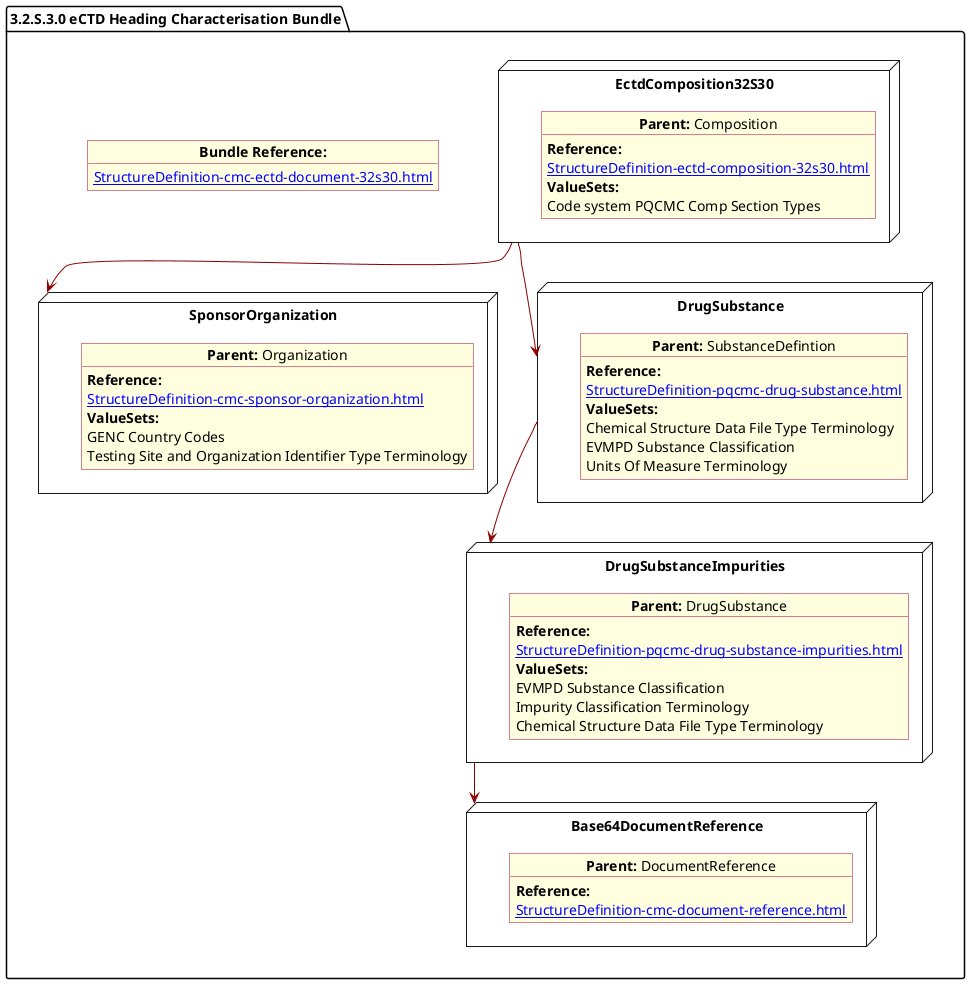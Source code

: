 @startuml SubstanceImpurity
allowmixing
'Mixed model of use case and object
skinparam svgDimensionStyle false
skinparam ObjectBackgroundColor LightYellow
skinparam ObjectBorderColor #A80036
skinparam activityDiamondBorderColor #A80036
skinparam activityDiamondBackgroundColor lawnGreen
skinparam ClassBorderThickness 4

package "3.2.S.3.0 eCTD Heading Characterisation Bundle" as NODES {
  object "**Bundle Reference:**" as objbun {
    [[StructureDefinition-cmc-ectd-document-32s30.html]]
  }

  node "EctdComposition32S30" as N1 {

    object "**Parent:** Composition" as obj1 {
      **Reference:**
      [[StructureDefinition-ectd-composition-32s30.html]]
      **ValueSets:**
      Code system PQCMC Comp Section Types
    }
  }
  node "SponsorOrganization" as NSO {

    object "**Parent:** Organization" as objAu {
      **Reference:**
      [[StructureDefinition-cmc-sponsor-organization.html]]
      **ValueSets:**
      GENC Country Codes
      Testing Site and Organization Identifier Type Terminology
    }
  }

  node "DrugSubstance" as NN {

    object "**Parent:** SubstanceDefintion" as obj3 {

      **Reference:**
      [[StructureDefinition-pqcmc-drug-substance.html]]
      **ValueSets:**
      Chemical Structure Data File Type Terminology
      EVMPD Substance Classification
      Units Of Measure Terminology
    }
  }

  node "DrugSubstanceImpurities" as N6 {

    object "**Parent:** DrugSubstance" as obj2 {
      **Reference:**
      [[StructureDefinition-pqcmc-drug-substance-impurities.html]]
      **ValueSets:**
      EVMPD Substance Classification
      Impurity Classification Terminology
      Chemical Structure Data File Type Terminology
    }

  }
  node "Base64DocumentReference" as NB64 {

    object "**Parent:** DocumentReference"  as obj64 {

      **Reference:**
      [[StructureDefinition-cmc-document-reference.html]]
    }

  }
  N1 -[#darkred]-> NSO
  NN -[#darkred]-> N6
  N1 -[#darkred]-> NN
  N6 -[#darkred]-> NB64
}
@enduml